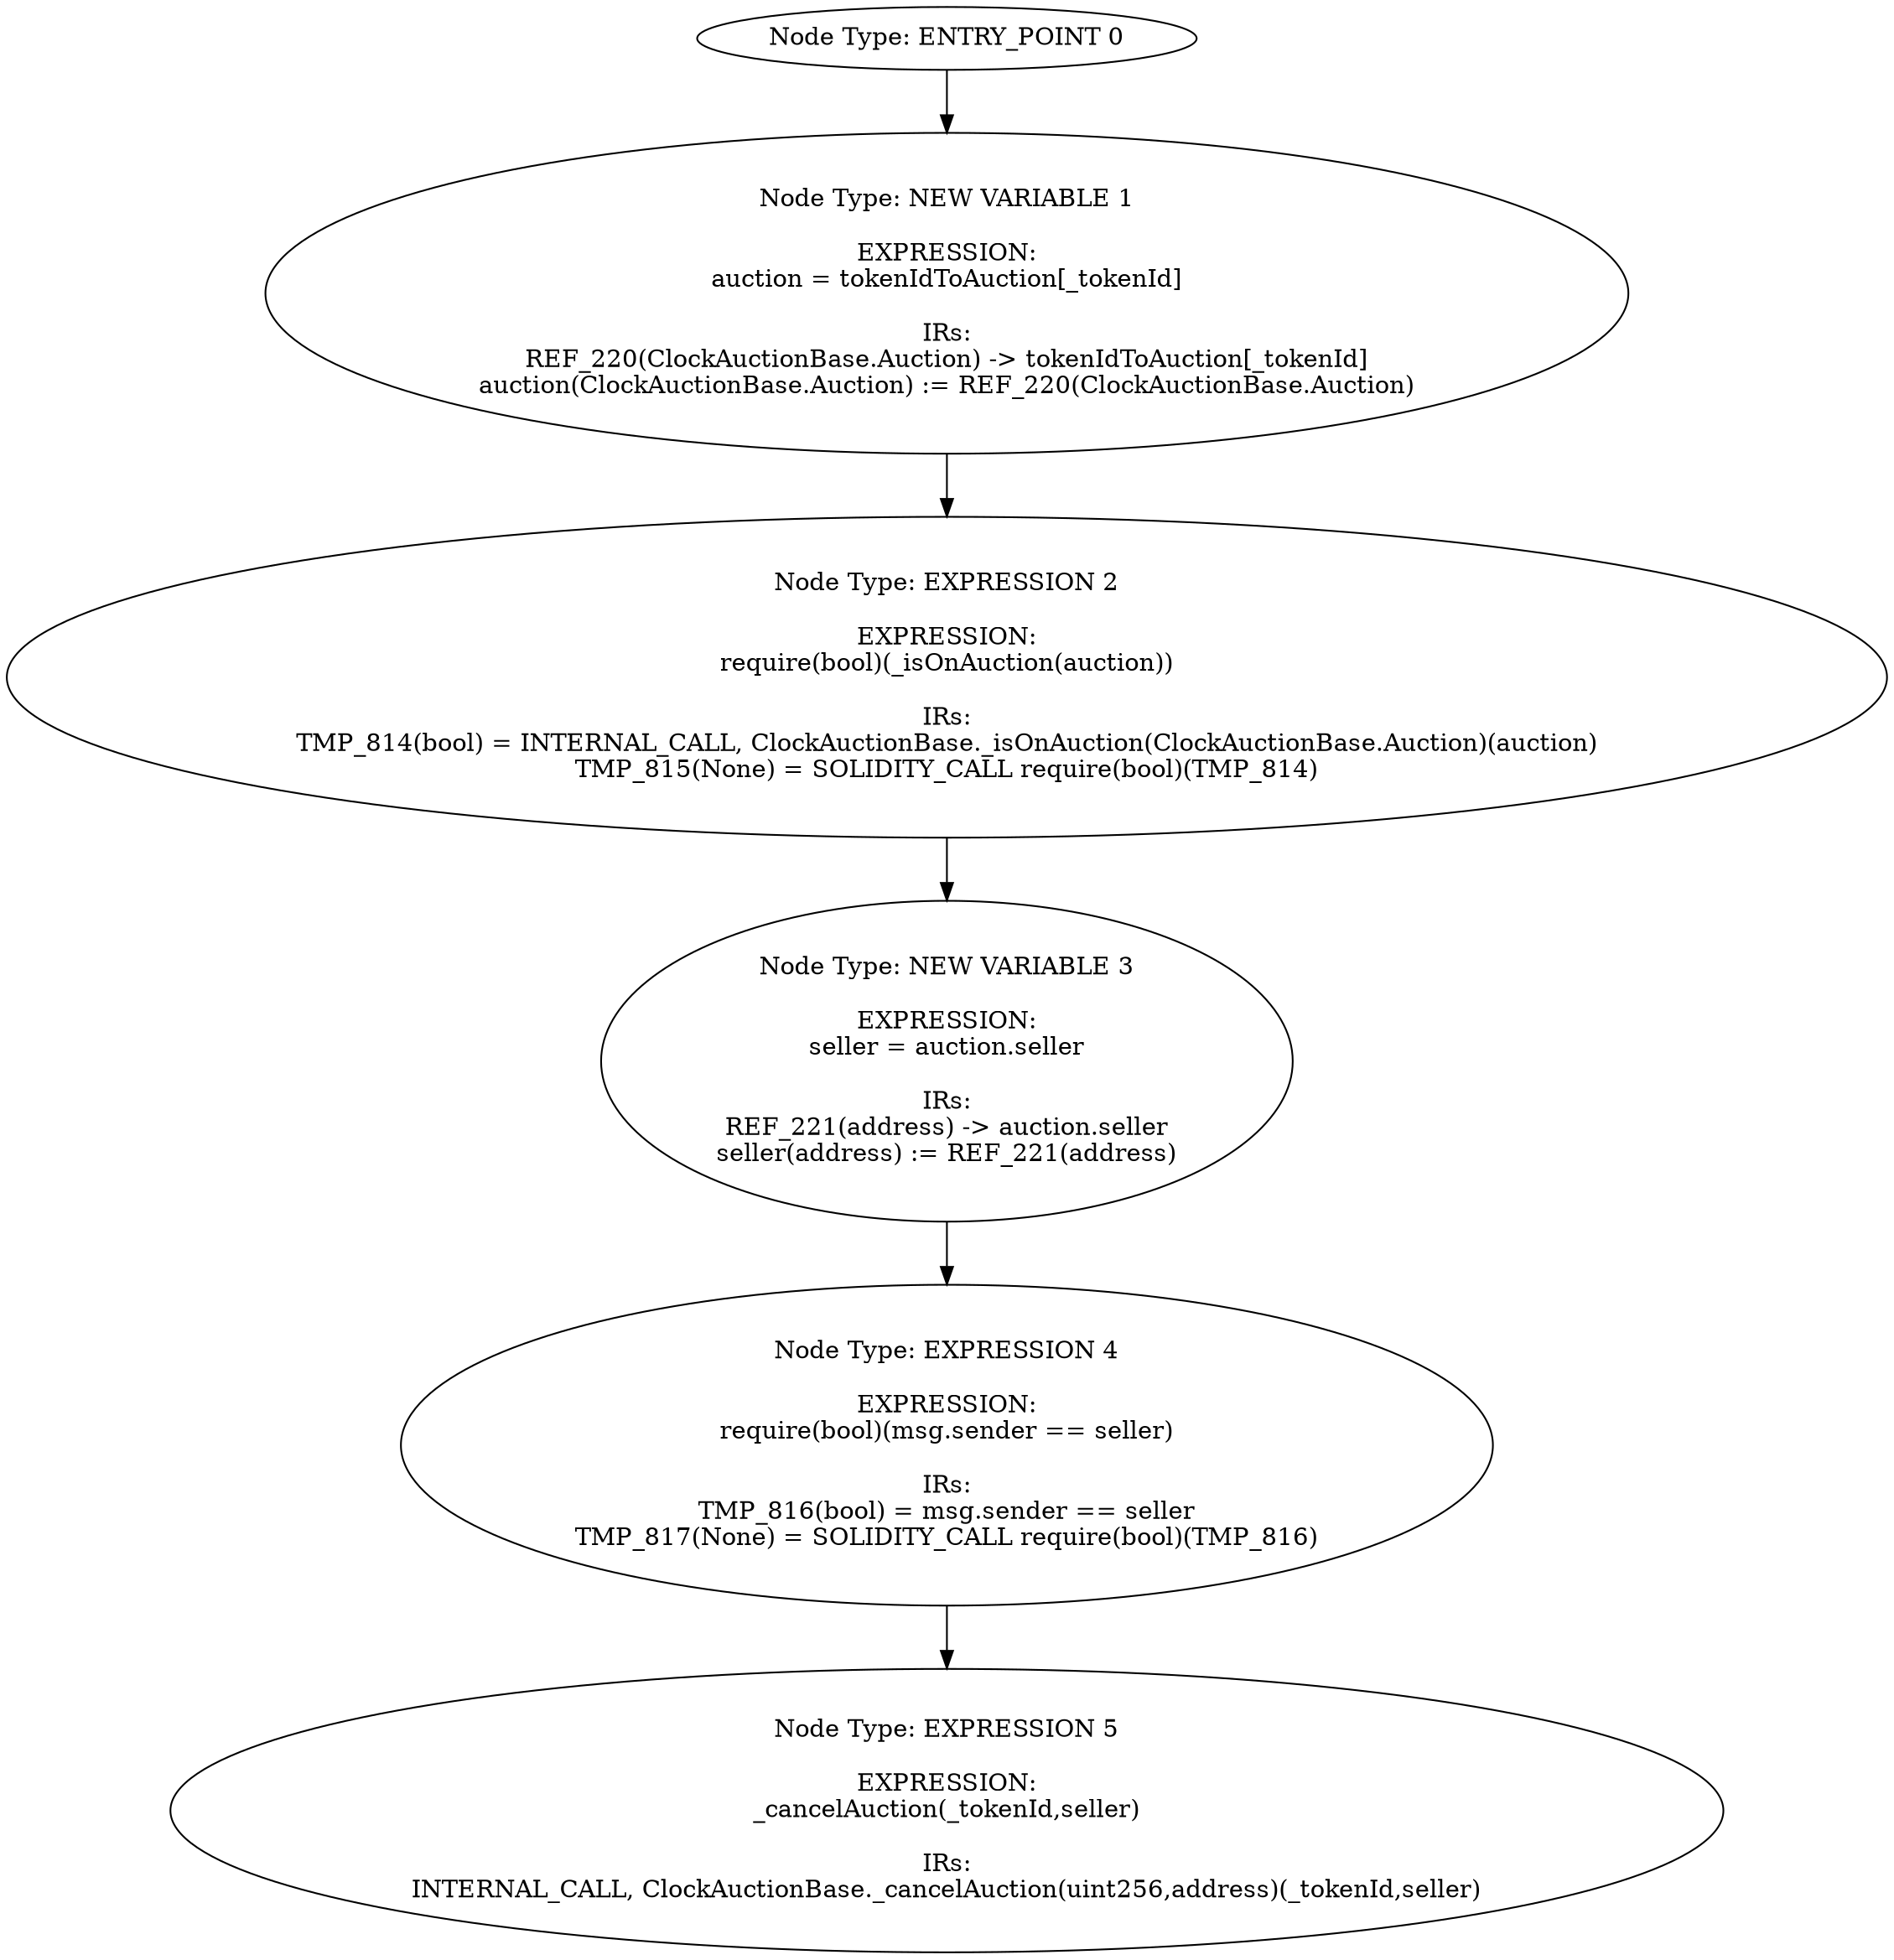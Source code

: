digraph{
0[label="Node Type: ENTRY_POINT 0
"];
0->1;
1[label="Node Type: NEW VARIABLE 1

EXPRESSION:
auction = tokenIdToAuction[_tokenId]

IRs:
REF_220(ClockAuctionBase.Auction) -> tokenIdToAuction[_tokenId]
auction(ClockAuctionBase.Auction) := REF_220(ClockAuctionBase.Auction)"];
1->2;
2[label="Node Type: EXPRESSION 2

EXPRESSION:
require(bool)(_isOnAuction(auction))

IRs:
TMP_814(bool) = INTERNAL_CALL, ClockAuctionBase._isOnAuction(ClockAuctionBase.Auction)(auction)
TMP_815(None) = SOLIDITY_CALL require(bool)(TMP_814)"];
2->3;
3[label="Node Type: NEW VARIABLE 3

EXPRESSION:
seller = auction.seller

IRs:
REF_221(address) -> auction.seller
seller(address) := REF_221(address)"];
3->4;
4[label="Node Type: EXPRESSION 4

EXPRESSION:
require(bool)(msg.sender == seller)

IRs:
TMP_816(bool) = msg.sender == seller
TMP_817(None) = SOLIDITY_CALL require(bool)(TMP_816)"];
4->5;
5[label="Node Type: EXPRESSION 5

EXPRESSION:
_cancelAuction(_tokenId,seller)

IRs:
INTERNAL_CALL, ClockAuctionBase._cancelAuction(uint256,address)(_tokenId,seller)"];
}
